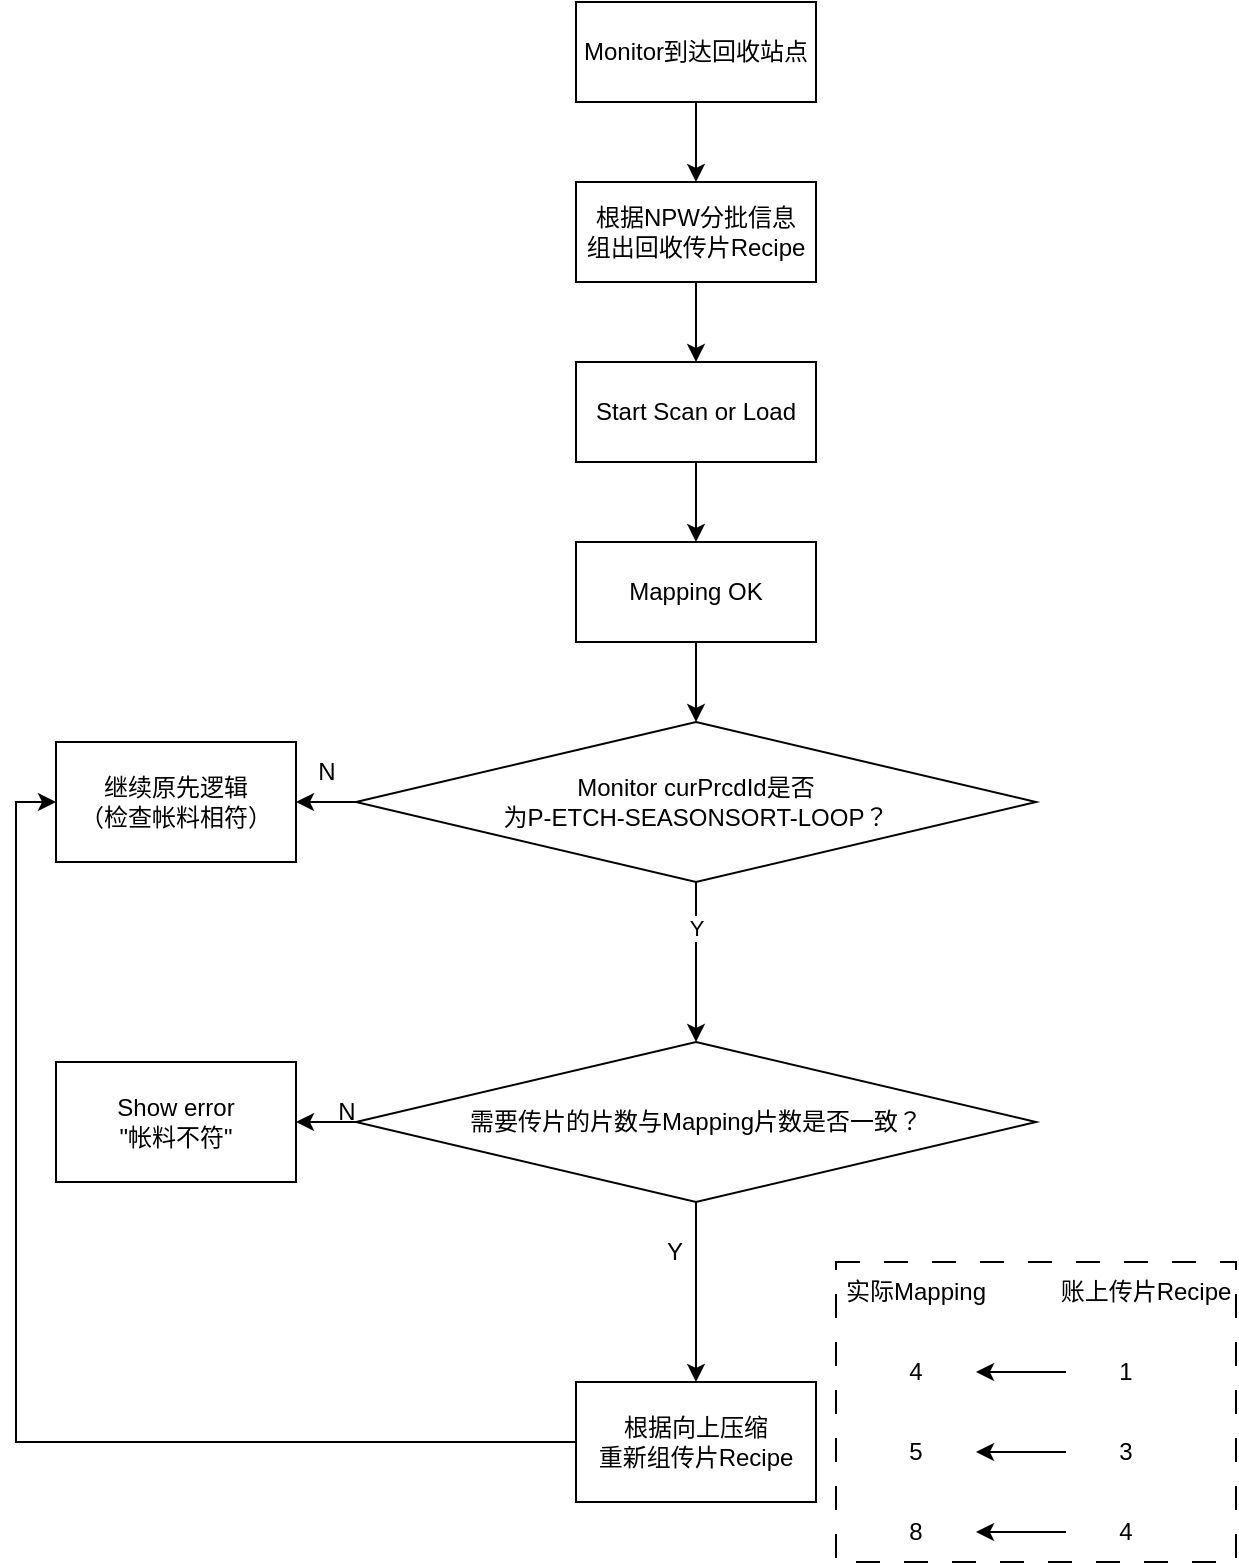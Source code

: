 <mxfile version="20.8.5" type="github"><diagram id="Ys_ejP3CGtRZkQYN-gNN" name="第 1 页"><mxGraphModel dx="1434" dy="798" grid="1" gridSize="10" guides="1" tooltips="1" connect="1" arrows="1" fold="1" page="1" pageScale="1" pageWidth="827" pageHeight="1169" math="0" shadow="0"><root><mxCell id="0"/><mxCell id="1" parent="0"/><mxCell id="gkpVolPrZzoiRLxxJx3J-5" style="edgeStyle=orthogonalEdgeStyle;rounded=0;orthogonalLoop=1;jettySize=auto;html=1;exitX=0.5;exitY=1;exitDx=0;exitDy=0;entryX=0.5;entryY=0;entryDx=0;entryDy=0;" edge="1" parent="1" source="gkpVolPrZzoiRLxxJx3J-1" target="gkpVolPrZzoiRLxxJx3J-8"><mxGeometry relative="1" as="geometry"><mxPoint x="480" y="190" as="targetPoint"/></mxGeometry></mxCell><mxCell id="gkpVolPrZzoiRLxxJx3J-1" value="Monitor到达回收站点" style="rounded=0;whiteSpace=wrap;html=1;" vertex="1" parent="1"><mxGeometry x="350" y="30" width="120" height="50" as="geometry"/></mxCell><mxCell id="gkpVolPrZzoiRLxxJx3J-4" value="" style="edgeStyle=orthogonalEdgeStyle;rounded=0;orthogonalLoop=1;jettySize=auto;html=1;" edge="1" parent="1" source="gkpVolPrZzoiRLxxJx3J-2" target="gkpVolPrZzoiRLxxJx3J-3"><mxGeometry relative="1" as="geometry"/></mxCell><mxCell id="gkpVolPrZzoiRLxxJx3J-7" value="" style="edgeStyle=orthogonalEdgeStyle;rounded=0;orthogonalLoop=1;jettySize=auto;html=1;entryX=0.5;entryY=0;entryDx=0;entryDy=0;" edge="1" parent="1" source="gkpVolPrZzoiRLxxJx3J-2" target="gkpVolPrZzoiRLxxJx3J-23"><mxGeometry relative="1" as="geometry"><mxPoint x="410" y="530" as="targetPoint"/></mxGeometry></mxCell><mxCell id="gkpVolPrZzoiRLxxJx3J-22" value="Y" style="edgeLabel;html=1;align=center;verticalAlign=middle;resizable=0;points=[];" vertex="1" connectable="0" parent="gkpVolPrZzoiRLxxJx3J-7"><mxGeometry x="-0.786" y="-1" relative="1" as="geometry"><mxPoint x="1" y="14" as="offset"/></mxGeometry></mxCell><mxCell id="gkpVolPrZzoiRLxxJx3J-2" value="Monitor curPrcdId是否&lt;br&gt;为P-ETCH-SEASONSORT-LOOP？" style="rhombus;whiteSpace=wrap;html=1;" vertex="1" parent="1"><mxGeometry x="240" y="390" width="340" height="80" as="geometry"/></mxCell><mxCell id="gkpVolPrZzoiRLxxJx3J-3" value="继续原先逻辑&lt;br&gt;（检查帐料相符）" style="whiteSpace=wrap;html=1;" vertex="1" parent="1"><mxGeometry x="90" y="400" width="120" height="60" as="geometry"/></mxCell><mxCell id="gkpVolPrZzoiRLxxJx3J-13" value="" style="edgeStyle=orthogonalEdgeStyle;rounded=0;orthogonalLoop=1;jettySize=auto;html=1;" edge="1" parent="1" source="gkpVolPrZzoiRLxxJx3J-8" target="gkpVolPrZzoiRLxxJx3J-12"><mxGeometry relative="1" as="geometry"/></mxCell><mxCell id="gkpVolPrZzoiRLxxJx3J-8" value="根据NPW分批信息&lt;br&gt;组出回收传片Recipe" style="rounded=0;whiteSpace=wrap;html=1;" vertex="1" parent="1"><mxGeometry x="350" y="120" width="120" height="50" as="geometry"/></mxCell><mxCell id="gkpVolPrZzoiRLxxJx3J-19" value="" style="edgeStyle=orthogonalEdgeStyle;rounded=0;orthogonalLoop=1;jettySize=auto;html=1;" edge="1" parent="1" source="gkpVolPrZzoiRLxxJx3J-12" target="gkpVolPrZzoiRLxxJx3J-18"><mxGeometry relative="1" as="geometry"/></mxCell><mxCell id="gkpVolPrZzoiRLxxJx3J-12" value="Start Scan or Load" style="rounded=0;whiteSpace=wrap;html=1;" vertex="1" parent="1"><mxGeometry x="350" y="210" width="120" height="50" as="geometry"/></mxCell><mxCell id="gkpVolPrZzoiRLxxJx3J-20" style="edgeStyle=orthogonalEdgeStyle;rounded=0;orthogonalLoop=1;jettySize=auto;html=1;exitX=0.5;exitY=1;exitDx=0;exitDy=0;entryX=0.5;entryY=0;entryDx=0;entryDy=0;" edge="1" parent="1" source="gkpVolPrZzoiRLxxJx3J-18" target="gkpVolPrZzoiRLxxJx3J-2"><mxGeometry relative="1" as="geometry"/></mxCell><mxCell id="gkpVolPrZzoiRLxxJx3J-18" value="Mapping OK" style="rounded=0;whiteSpace=wrap;html=1;" vertex="1" parent="1"><mxGeometry x="350" y="300" width="120" height="50" as="geometry"/></mxCell><mxCell id="gkpVolPrZzoiRLxxJx3J-21" value="N" style="text;html=1;align=center;verticalAlign=middle;resizable=0;points=[];autosize=1;strokeColor=none;fillColor=none;" vertex="1" parent="1"><mxGeometry x="210" y="400" width="30" height="30" as="geometry"/></mxCell><mxCell id="gkpVolPrZzoiRLxxJx3J-27" value="" style="edgeStyle=orthogonalEdgeStyle;rounded=0;orthogonalLoop=1;jettySize=auto;html=1;" edge="1" parent="1" source="gkpVolPrZzoiRLxxJx3J-23" target="gkpVolPrZzoiRLxxJx3J-26"><mxGeometry relative="1" as="geometry"/></mxCell><mxCell id="gkpVolPrZzoiRLxxJx3J-33" style="edgeStyle=orthogonalEdgeStyle;rounded=0;orthogonalLoop=1;jettySize=auto;html=1;exitX=0;exitY=0.5;exitDx=0;exitDy=0;entryX=1;entryY=0.5;entryDx=0;entryDy=0;" edge="1" parent="1" source="gkpVolPrZzoiRLxxJx3J-23" target="gkpVolPrZzoiRLxxJx3J-25"><mxGeometry relative="1" as="geometry"/></mxCell><mxCell id="gkpVolPrZzoiRLxxJx3J-23" value="需要传片的片数与Mapping片数是否一致？" style="rhombus;whiteSpace=wrap;html=1;" vertex="1" parent="1"><mxGeometry x="240" y="550" width="340" height="80" as="geometry"/></mxCell><mxCell id="gkpVolPrZzoiRLxxJx3J-25" value="Show error &lt;br&gt;&quot;帐料不符&quot;" style="rounded=0;whiteSpace=wrap;html=1;" vertex="1" parent="1"><mxGeometry x="90" y="560" width="120" height="60" as="geometry"/></mxCell><mxCell id="gkpVolPrZzoiRLxxJx3J-43" style="edgeStyle=orthogonalEdgeStyle;rounded=0;orthogonalLoop=1;jettySize=auto;html=1;exitX=0;exitY=0.5;exitDx=0;exitDy=0;entryX=0;entryY=0.5;entryDx=0;entryDy=0;" edge="1" parent="1" source="gkpVolPrZzoiRLxxJx3J-26" target="gkpVolPrZzoiRLxxJx3J-3"><mxGeometry relative="1" as="geometry"/></mxCell><mxCell id="gkpVolPrZzoiRLxxJx3J-26" value="根据向上压缩&lt;br&gt;重新组传片Recipe" style="whiteSpace=wrap;html=1;" vertex="1" parent="1"><mxGeometry x="350" y="720" width="120" height="60" as="geometry"/></mxCell><mxCell id="gkpVolPrZzoiRLxxJx3J-28" value="实际Mapping" style="text;html=1;strokeColor=none;fillColor=none;align=center;verticalAlign=middle;whiteSpace=wrap;rounded=0;" vertex="1" parent="1"><mxGeometry x="480" y="660" width="80" height="30" as="geometry"/></mxCell><mxCell id="gkpVolPrZzoiRLxxJx3J-29" value="4" style="text;html=1;strokeColor=none;fillColor=none;align=center;verticalAlign=middle;whiteSpace=wrap;rounded=0;" vertex="1" parent="1"><mxGeometry x="490" y="700" width="60" height="30" as="geometry"/></mxCell><mxCell id="gkpVolPrZzoiRLxxJx3J-30" value="5" style="text;html=1;strokeColor=none;fillColor=none;align=center;verticalAlign=middle;whiteSpace=wrap;rounded=0;" vertex="1" parent="1"><mxGeometry x="490" y="740" width="60" height="30" as="geometry"/></mxCell><mxCell id="gkpVolPrZzoiRLxxJx3J-31" value="8" style="text;html=1;strokeColor=none;fillColor=none;align=center;verticalAlign=middle;whiteSpace=wrap;rounded=0;" vertex="1" parent="1"><mxGeometry x="490" y="780" width="60" height="30" as="geometry"/></mxCell><mxCell id="gkpVolPrZzoiRLxxJx3J-32" value="账上传片Recipe" style="text;html=1;strokeColor=none;fillColor=none;align=center;verticalAlign=middle;whiteSpace=wrap;rounded=0;" vertex="1" parent="1"><mxGeometry x="590" y="660" width="90" height="30" as="geometry"/></mxCell><mxCell id="gkpVolPrZzoiRLxxJx3J-39" style="edgeStyle=orthogonalEdgeStyle;rounded=0;orthogonalLoop=1;jettySize=auto;html=1;exitX=0;exitY=0.5;exitDx=0;exitDy=0;" edge="1" parent="1" source="gkpVolPrZzoiRLxxJx3J-34" target="gkpVolPrZzoiRLxxJx3J-29"><mxGeometry relative="1" as="geometry"/></mxCell><mxCell id="gkpVolPrZzoiRLxxJx3J-34" value="1" style="text;html=1;strokeColor=none;fillColor=none;align=center;verticalAlign=middle;whiteSpace=wrap;rounded=0;" vertex="1" parent="1"><mxGeometry x="595" y="700" width="60" height="30" as="geometry"/></mxCell><mxCell id="gkpVolPrZzoiRLxxJx3J-40" style="edgeStyle=orthogonalEdgeStyle;rounded=0;orthogonalLoop=1;jettySize=auto;html=1;exitX=0;exitY=0.5;exitDx=0;exitDy=0;entryX=1;entryY=0.5;entryDx=0;entryDy=0;" edge="1" parent="1" source="gkpVolPrZzoiRLxxJx3J-35" target="gkpVolPrZzoiRLxxJx3J-30"><mxGeometry relative="1" as="geometry"/></mxCell><mxCell id="gkpVolPrZzoiRLxxJx3J-35" value="3" style="text;html=1;strokeColor=none;fillColor=none;align=center;verticalAlign=middle;whiteSpace=wrap;rounded=0;" vertex="1" parent="1"><mxGeometry x="595" y="740" width="60" height="30" as="geometry"/></mxCell><mxCell id="gkpVolPrZzoiRLxxJx3J-41" style="edgeStyle=orthogonalEdgeStyle;rounded=0;orthogonalLoop=1;jettySize=auto;html=1;exitX=0;exitY=0.5;exitDx=0;exitDy=0;" edge="1" parent="1" source="gkpVolPrZzoiRLxxJx3J-36" target="gkpVolPrZzoiRLxxJx3J-31"><mxGeometry relative="1" as="geometry"/></mxCell><mxCell id="gkpVolPrZzoiRLxxJx3J-36" value="4" style="text;html=1;strokeColor=none;fillColor=none;align=center;verticalAlign=middle;whiteSpace=wrap;rounded=0;" vertex="1" parent="1"><mxGeometry x="595" y="780" width="60" height="30" as="geometry"/></mxCell><mxCell id="gkpVolPrZzoiRLxxJx3J-42" value="" style="rounded=0;whiteSpace=wrap;html=1;dashed=1;dashPattern=12 12;fillColor=none;" vertex="1" parent="1"><mxGeometry x="480" y="660" width="200" height="150" as="geometry"/></mxCell><mxCell id="gkpVolPrZzoiRLxxJx3J-44" value="N" style="text;html=1;align=center;verticalAlign=middle;resizable=0;points=[];autosize=1;strokeColor=none;fillColor=none;" vertex="1" parent="1"><mxGeometry x="220" y="570" width="30" height="30" as="geometry"/></mxCell><mxCell id="gkpVolPrZzoiRLxxJx3J-45" value="Y" style="text;html=1;align=center;verticalAlign=middle;resizable=0;points=[];autosize=1;strokeColor=none;fillColor=none;" vertex="1" parent="1"><mxGeometry x="384" y="640" width="30" height="30" as="geometry"/></mxCell></root></mxGraphModel></diagram></mxfile>
